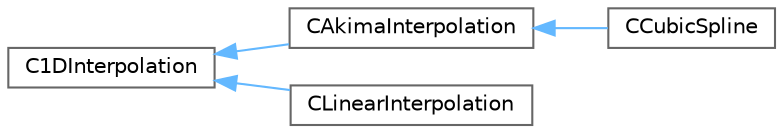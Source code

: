 digraph "Graphical Class Hierarchy"
{
 // LATEX_PDF_SIZE
  bgcolor="transparent";
  edge [fontname=Helvetica,fontsize=10,labelfontname=Helvetica,labelfontsize=10];
  node [fontname=Helvetica,fontsize=10,shape=box,height=0.2,width=0.4];
  rankdir="LR";
  Node0 [id="Node000000",label="C1DInterpolation",height=0.2,width=0.4,color="grey40", fillcolor="white", style="filled",URL="$classC1DInterpolation.html",tooltip="Base class for 1D interpolation."];
  Node0 -> Node1 [id="edge3_Node000000_Node000001",dir="back",color="steelblue1",style="solid",tooltip=" "];
  Node1 [id="Node000001",label="CAkimaInterpolation",height=0.2,width=0.4,color="grey40", fillcolor="white", style="filled",URL="$classCAkimaInterpolation.html",tooltip="Akima 1D interpolation."];
  Node1 -> Node2 [id="edge4_Node000001_Node000002",dir="back",color="steelblue1",style="solid",tooltip=" "];
  Node2 [id="Node000002",label="CCubicSpline",height=0.2,width=0.4,color="grey40", fillcolor="white", style="filled",URL="$classCCubicSpline.html",tooltip="Cubic spline interpolation."];
  Node0 -> Node3 [id="edge5_Node000000_Node000003",dir="back",color="steelblue1",style="solid",tooltip=" "];
  Node3 [id="Node000003",label="CLinearInterpolation",height=0.2,width=0.4,color="grey40", fillcolor="white", style="filled",URL="$classCLinearInterpolation.html",tooltip="Linear interpolation."];
}
